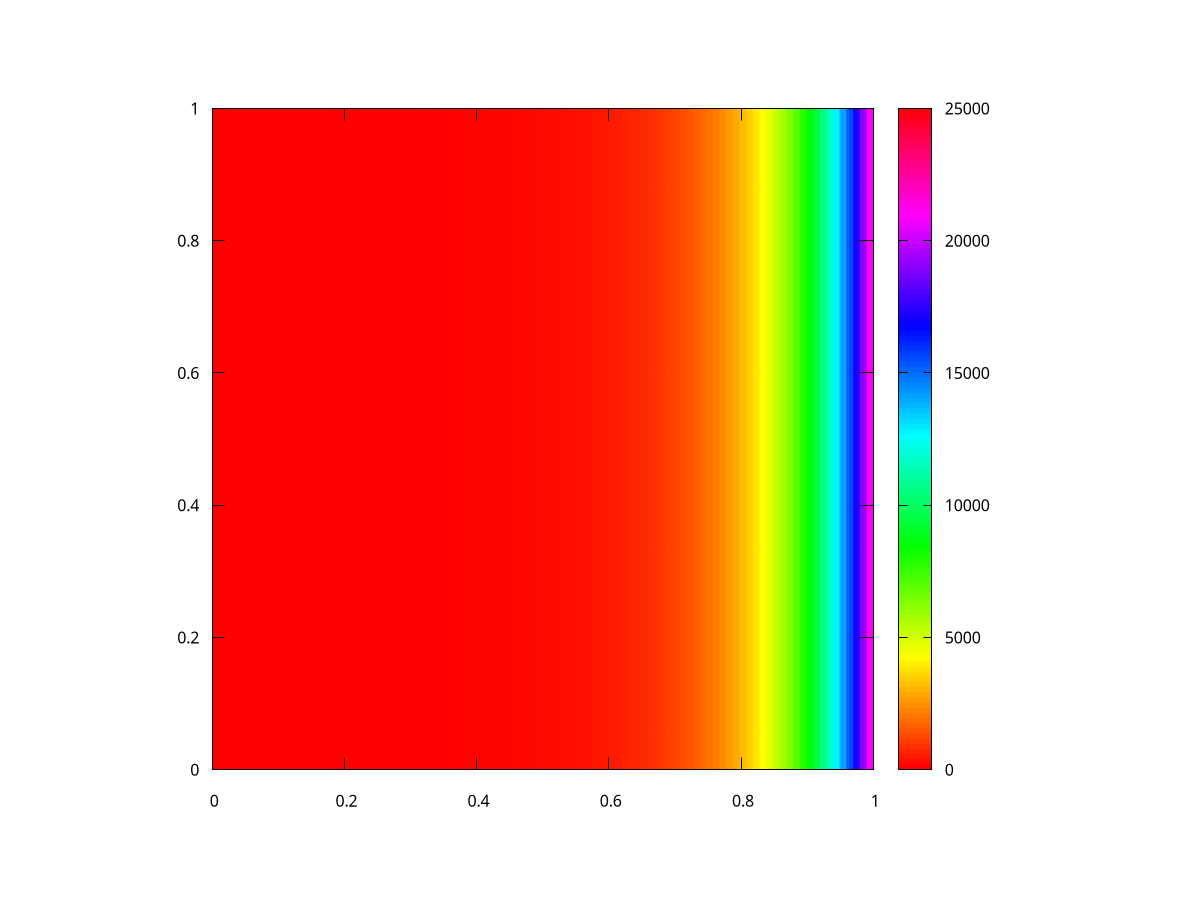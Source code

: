 set xyplane at 0
set size ratio -1
set view map
set xrange [0:1]
set yrange [0:1]
set palette model HSV
set palette rgb 3,2,2
set isosamples 80, 80
set pm3d
splot exp(10*x) w l pal notitle